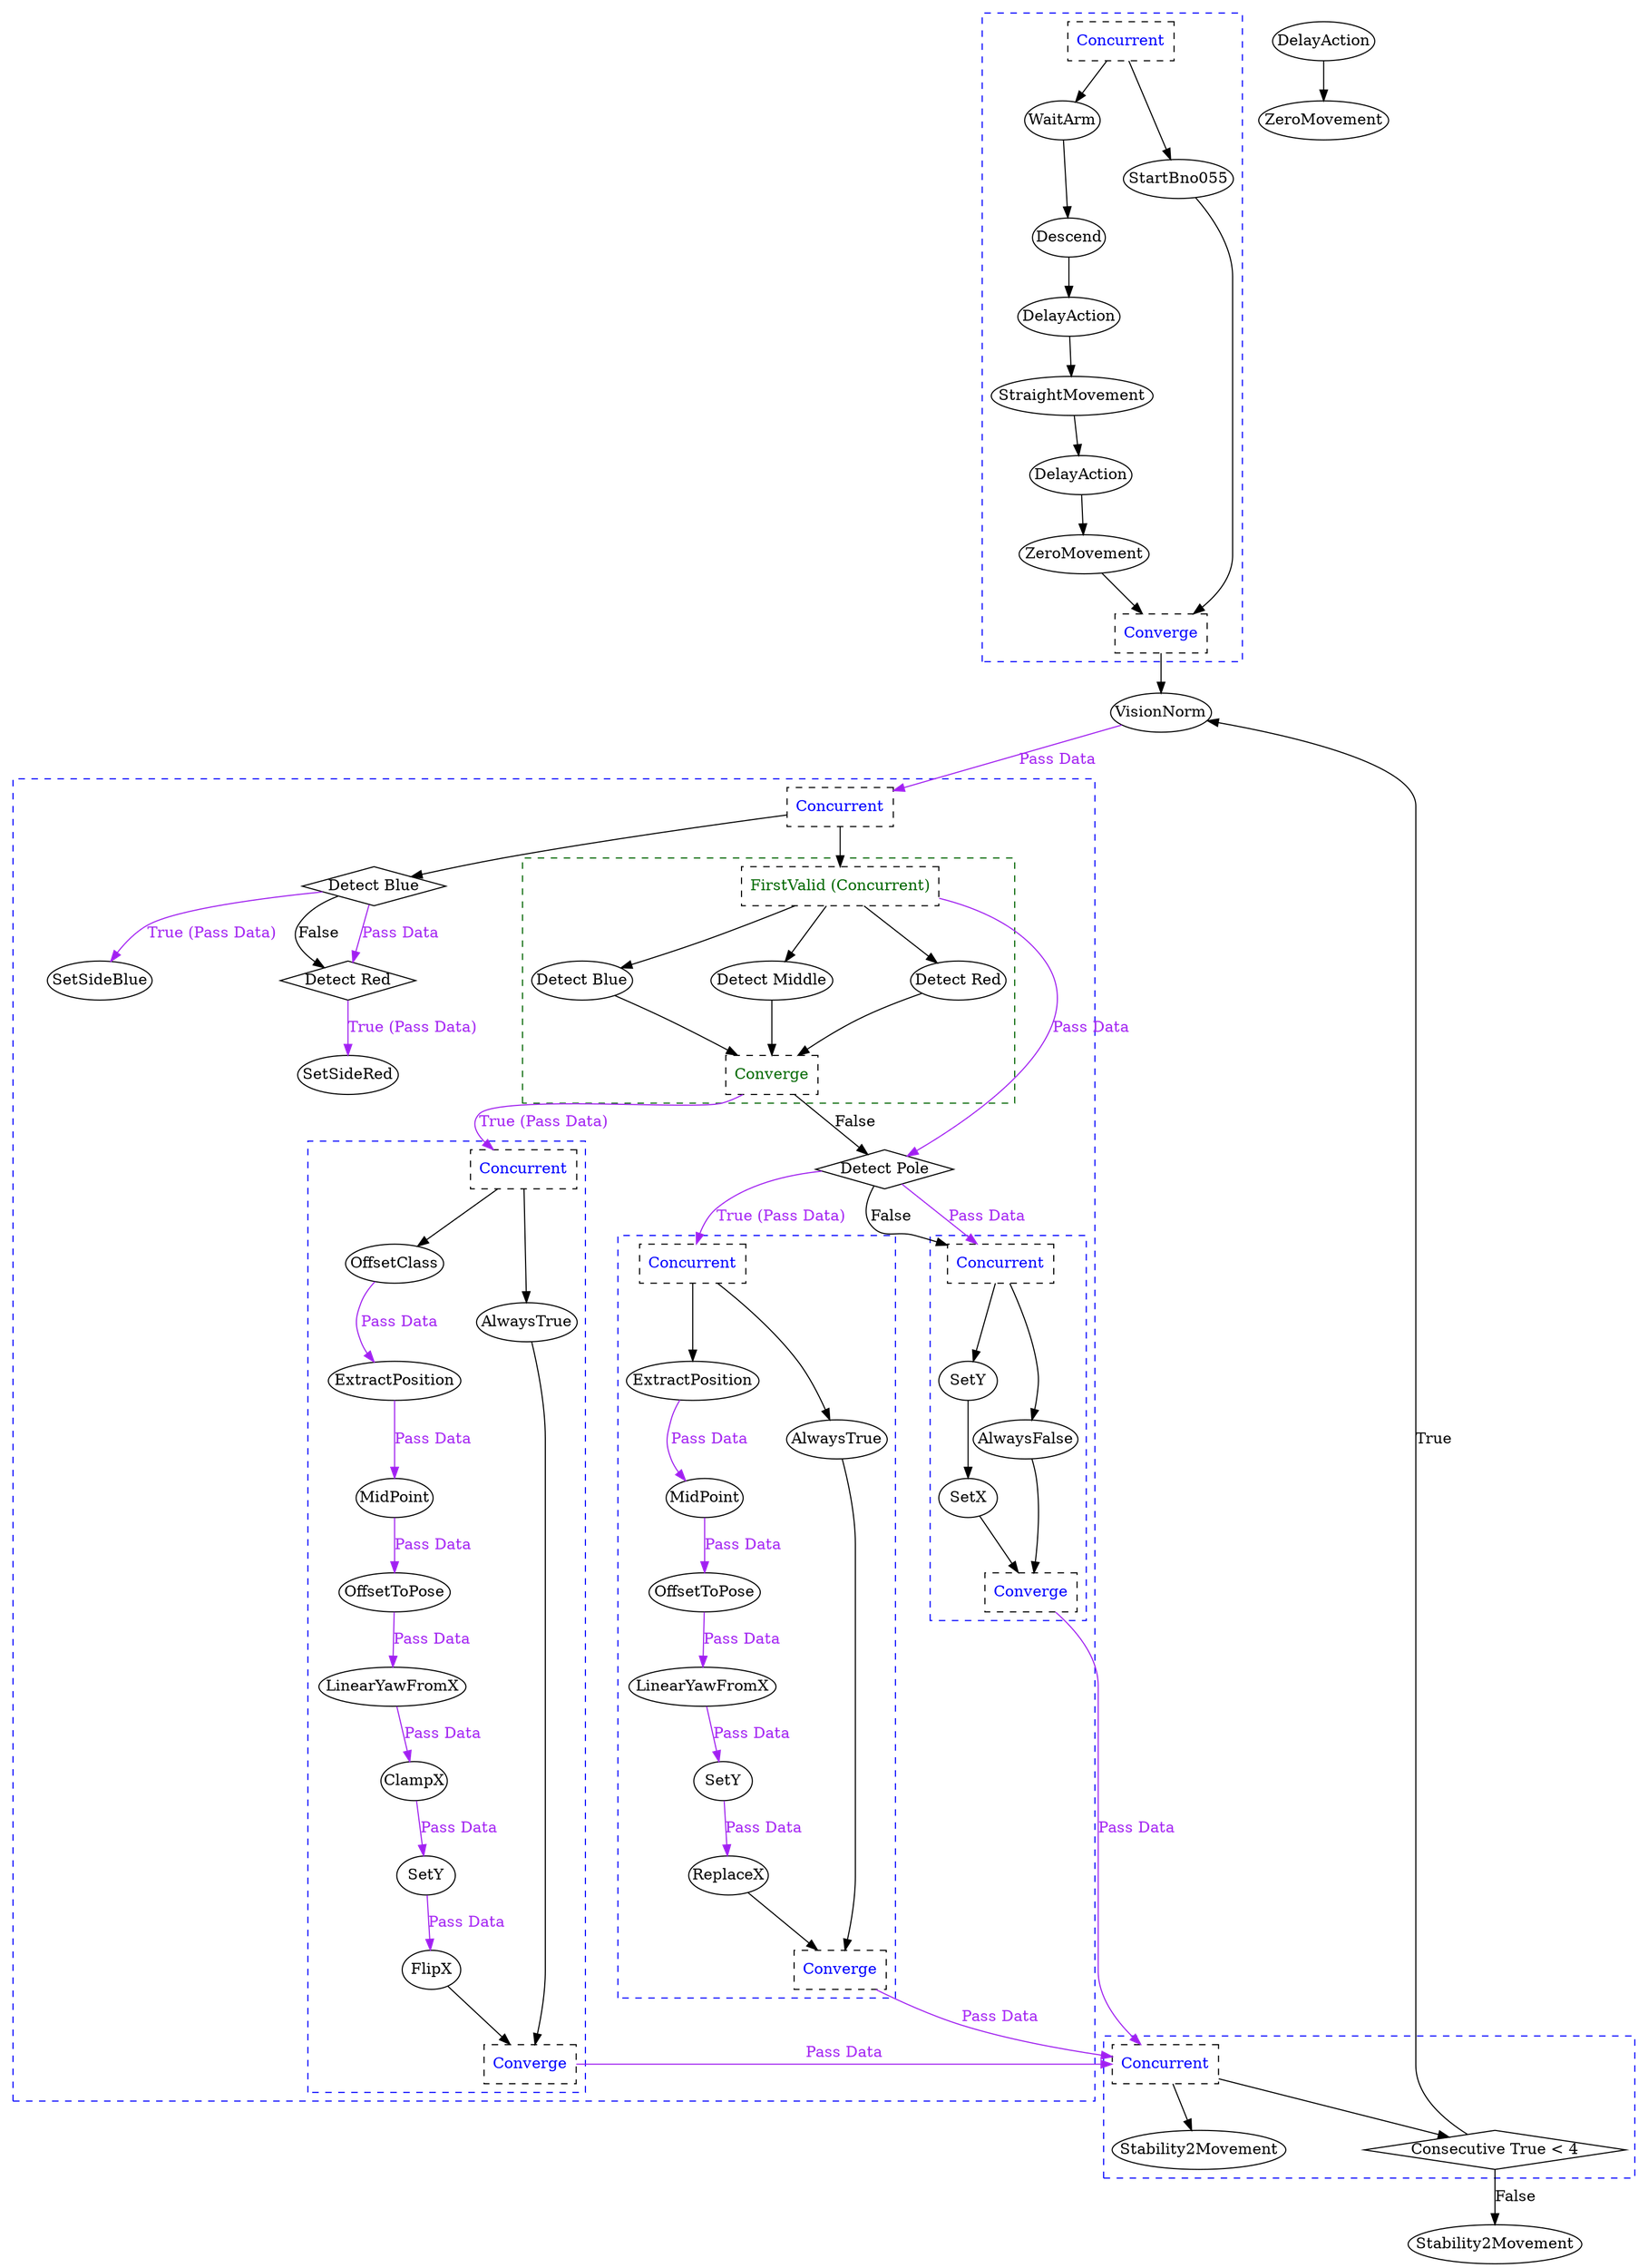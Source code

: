 digraph G {
	splines = true;
	nodesep = 1.0;
	bgcolor = "none"
	"9425db98-0332-492e-935d-222ed32074d8" [shape = diamond];
	subgraph "cluster_1647e4e6-4a07-448a-b61d-848f4abfbb1c" {
		style = dashed;
		color = blue;
		"06896baf-7f03-4b2d-9960-fc58c92923e7" -> "60e1b56c-e4b5-489b-82b1-aaf3075540dc" ;
		"214d5bab-c3bc-48e4-8d63-12cb1d1f828d" -> "53978a22-00b0-454e-a075-76f4ec0318c0" ;
		"53978a22-00b0-454e-a075-76f4ec0318c0" -> "60e08f7b-3ec6-4374-8f27-c66252808964" ;
		"60e1b56c-e4b5-489b-82b1-aaf3075540dc" -> "214d5bab-c3bc-48e4-8d63-12cb1d1f828d" ;
		"777bf2ba-03a0-46c6-9645-5ba465515448" -> "06896baf-7f03-4b2d-9960-fc58c92923e7" ;
		"78aef3b6-a82b-425f-8919-e77f9430c85e" -> "777bf2ba-03a0-46c6-9645-5ba465515448";
		"78aef3b6-a82b-425f-8919-e77f9430c85e" -> "0bd8fff1-2b4e-4d40-b25c-378c99ef5aaf";
		"60e08f7b-3ec6-4374-8f27-c66252808964" -> "ccf6c66f-6b71-438d-83cb-8e2661486023";
		"0bd8fff1-2b4e-4d40-b25c-378c99ef5aaf" -> "ccf6c66f-6b71-438d-83cb-8e2661486023";
		"78aef3b6-a82b-425f-8919-e77f9430c85e" [label = "Concurrent", shape = box, fontcolor = blue, style = dashed];
		"777bf2ba-03a0-46c6-9645-5ba465515448" [label = "WaitArm", margin = 0];
		"06896baf-7f03-4b2d-9960-fc58c92923e7" [label = "Descend", margin = 0];
		"60e1b56c-e4b5-489b-82b1-aaf3075540dc" [label = "DelayAction", margin = 0];
		"214d5bab-c3bc-48e4-8d63-12cb1d1f828d" [label = "StraightMovement", margin = 0];
		"53978a22-00b0-454e-a075-76f4ec0318c0" [label = "DelayAction", margin = 0];
		"60e08f7b-3ec6-4374-8f27-c66252808964" [label = "ZeroMovement", margin = 0];
		"0bd8fff1-2b4e-4d40-b25c-378c99ef5aaf" [label = "StartBno055", margin = 0];
		"ccf6c66f-6b71-438d-83cb-8e2661486023" [label = "Converge", shape = box, fontcolor = blue, style = dashed];
	}
	
	subgraph "cluster_1ca7f1c6-d7ba-4cf2-8ace-3d38ad013782" {
		style = dashed;
		color = blue;
		"f5606257-d109-48eb-a21b-18b6ce0650fd" [shape = diamond];
		"16783206-a1a7-4510-b55d-54020825915d" [shape = diamond];
		"c1841a47-6cc6-4f3b-ba82-6ff1fe99dfcb" [shape = diamond];
		"8d53e248-40ca-40e8-9a54-d0d44c48bbba" [shape = diamond];
		subgraph "cluster_2f6886f3-948d-41c0-ac8d-7c6396c7e6d4" {
			style = dashed;
			color = blue;
			"31dce14c-5321-44ef-8fcb-bfa39a1ef96c" -> "73a2a9f0-f80f-4545-8595-7a2b4698d84d" [color = purple, fontcolor = purple, label = "Pass Data"];
			"01ea1c44-a454-474e-8edf-2759c07fbd31" -> "31dce14c-5321-44ef-8fcb-bfa39a1ef96c" [color = purple, fontcolor = purple, label = "Pass Data"];
			"9f0f9929-39fd-4cb3-825d-6e7a1da48049" -> "01ea1c44-a454-474e-8edf-2759c07fbd31" [color = purple, fontcolor = purple, label = "Pass Data"];
			"76685de5-83a0-440f-96b7-6a2b177b07cf" -> "9f0f9929-39fd-4cb3-825d-6e7a1da48049" [color = purple, fontcolor = purple, label = "Pass Data"];
			"5d927056-8a2e-4e35-a28f-4c10f07b3fca" -> "76685de5-83a0-440f-96b7-6a2b177b07cf" [color = purple, fontcolor = purple, label = "Pass Data"];
			"ee865be2-b6fc-4aa4-b5c8-8c6987e177ec" -> "5d927056-8a2e-4e35-a28f-4c10f07b3fca" [color = purple, fontcolor = purple, label = "Pass Data"];
			"48453d3c-b338-4349-b6b7-ed0a51b77885" -> "ee865be2-b6fc-4aa4-b5c8-8c6987e177ec" [color = purple, fontcolor = purple, label = "Pass Data"];
			"6ac97031-6d2a-49d2-80cc-206668053e2d" -> "48453d3c-b338-4349-b6b7-ed0a51b77885";
			"6ac97031-6d2a-49d2-80cc-206668053e2d" -> "88a50edf-cb08-4e84-8d40-48b5ff453347";
			"73a2a9f0-f80f-4545-8595-7a2b4698d84d" -> "3903409e-a89b-41d2-9c98-536afef7c384";
			"88a50edf-cb08-4e84-8d40-48b5ff453347" -> "3903409e-a89b-41d2-9c98-536afef7c384";
			"6ac97031-6d2a-49d2-80cc-206668053e2d" [label = "Concurrent", shape = box, fontcolor = blue, style = dashed];
			"48453d3c-b338-4349-b6b7-ed0a51b77885" [label = "OffsetClass", margin = 0];
			"ee865be2-b6fc-4aa4-b5c8-8c6987e177ec" [label = "ExtractPosition", margin = 0];
			"5d927056-8a2e-4e35-a28f-4c10f07b3fca" [label = "MidPoint", margin = 0];
			"76685de5-83a0-440f-96b7-6a2b177b07cf" [label = "OffsetToPose", margin = 0];
			"9f0f9929-39fd-4cb3-825d-6e7a1da48049" [label = "LinearYawFromX", margin = 0];
			"01ea1c44-a454-474e-8edf-2759c07fbd31" [label = "ClampX", margin = 0];
			"31dce14c-5321-44ef-8fcb-bfa39a1ef96c" [label = "SetY", margin = 0];
			"73a2a9f0-f80f-4545-8595-7a2b4698d84d" [label = "FlipX", margin = 0];
			"88a50edf-cb08-4e84-8d40-48b5ff453347" [label = "AlwaysTrue", margin = 0];
			"3903409e-a89b-41d2-9c98-536afef7c384" [label = "Converge", shape = box, fontcolor = blue, style = dashed];
		}
		
		subgraph "cluster_ba9218b8-8d99-4c20-a6bd-a5769ab75089" {
			style = dashed;
			color = blue;
			"eb833bda-3081-4d1d-9a00-e7a611101476" -> "df0d77ac-c2e4-43ab-a53d-21c3d1218804" [color = purple, fontcolor = purple, label = "Pass Data"];
			"203c43f5-affb-49fd-b54b-ae4bec592eea" -> "eb833bda-3081-4d1d-9a00-e7a611101476" [color = purple, fontcolor = purple, label = "Pass Data"];
			"69d4fd9e-ca20-4b06-9e94-fb59d28d65b8" -> "203c43f5-affb-49fd-b54b-ae4bec592eea" [color = purple, fontcolor = purple, label = "Pass Data"];
			"42acb2b2-d502-4ee0-bd02-b532e521cad2" -> "69d4fd9e-ca20-4b06-9e94-fb59d28d65b8" [color = purple, fontcolor = purple, label = "Pass Data"];
			"f74e6a09-ff83-45c5-8c39-0e66ded2c91c" -> "42acb2b2-d502-4ee0-bd02-b532e521cad2" [color = purple, fontcolor = purple, label = "Pass Data"];
			"6b929907-ed19-48c9-a84e-6f809ae01ecc" -> "f74e6a09-ff83-45c5-8c39-0e66ded2c91c";
			"6b929907-ed19-48c9-a84e-6f809ae01ecc" -> "33c3a950-5c76-4b3b-b2a5-d90392edc82c";
			"df0d77ac-c2e4-43ab-a53d-21c3d1218804" -> "d0c27d79-938b-4e8f-82c7-32550964b85d";
			"33c3a950-5c76-4b3b-b2a5-d90392edc82c" -> "d0c27d79-938b-4e8f-82c7-32550964b85d";
			"6b929907-ed19-48c9-a84e-6f809ae01ecc" [label = "Concurrent", shape = box, fontcolor = blue, style = dashed];
			"f74e6a09-ff83-45c5-8c39-0e66ded2c91c" [label = "ExtractPosition", margin = 0];
			"42acb2b2-d502-4ee0-bd02-b532e521cad2" [label = "MidPoint", margin = 0];
			"69d4fd9e-ca20-4b06-9e94-fb59d28d65b8" [label = "OffsetToPose", margin = 0];
			"203c43f5-affb-49fd-b54b-ae4bec592eea" [label = "LinearYawFromX", margin = 0];
			"eb833bda-3081-4d1d-9a00-e7a611101476" [label = "SetY", margin = 0];
			"df0d77ac-c2e4-43ab-a53d-21c3d1218804" [label = "ReplaceX", margin = 0];
			"33c3a950-5c76-4b3b-b2a5-d90392edc82c" [label = "AlwaysTrue", margin = 0];
			"d0c27d79-938b-4e8f-82c7-32550964b85d" [label = "Converge", shape = box, fontcolor = blue, style = dashed];
		}
		
		subgraph "cluster_89b3b422-651e-4618-8c42-6f298a4a67dd" {
			style = dashed;
			color = blue;
			"920cedee-68c6-4495-85c3-791fe28b3956" -> "9503e80b-c033-4638-9a66-c75cc3dd5928" ;
			"b5d26b19-60be-48cf-a8d8-a81af9ea0bff" -> "920cedee-68c6-4495-85c3-791fe28b3956";
			"b5d26b19-60be-48cf-a8d8-a81af9ea0bff" -> "3f4fe709-9438-421d-b2f4-460f027209ee";
			"9503e80b-c033-4638-9a66-c75cc3dd5928" -> "288cd114-2810-4706-bd66-fa8dcb81c47b";
			"3f4fe709-9438-421d-b2f4-460f027209ee" -> "288cd114-2810-4706-bd66-fa8dcb81c47b";
			"b5d26b19-60be-48cf-a8d8-a81af9ea0bff" [label = "Concurrent", shape = box, fontcolor = blue, style = dashed];
			"920cedee-68c6-4495-85c3-791fe28b3956" [label = "SetY", margin = 0];
			"9503e80b-c033-4638-9a66-c75cc3dd5928" [label = "SetX", margin = 0];
			"3f4fe709-9438-421d-b2f4-460f027209ee" [label = "AlwaysFalse", margin = 0];
			"288cd114-2810-4706-bd66-fa8dcb81c47b" [label = "Converge", shape = box, fontcolor = blue, style = dashed];
		}
		
		subgraph "cluster_fa88f04a-21bc-4128-aaa9-34f25ce18f74" {
			style = dashed;
			color = darkgreen;
			"d7462550-082e-4ecf-876f-c9cd2fbaace8" -> "1a312d2b-c6e8-40cc-a9ad-9f33a6c9bc32";
			"d7462550-082e-4ecf-876f-c9cd2fbaace8" -> "854f0d59-0538-475d-91b0-15f56cf577e8";
			"d7462550-082e-4ecf-876f-c9cd2fbaace8" -> "3141fe76-3c41-473e-bb1d-6da2ca909b13";
			"1a312d2b-c6e8-40cc-a9ad-9f33a6c9bc32" -> "8d53e248-40ca-40e8-9a54-d0d44c48bbba";
			"854f0d59-0538-475d-91b0-15f56cf577e8" -> "8d53e248-40ca-40e8-9a54-d0d44c48bbba";
			"3141fe76-3c41-473e-bb1d-6da2ca909b13" -> "8d53e248-40ca-40e8-9a54-d0d44c48bbba";
			"d7462550-082e-4ecf-876f-c9cd2fbaace8" [label = "FirstValid (Concurrent)", shape = box, fontcolor = darkgreen, style = dashed];
			"1a312d2b-c6e8-40cc-a9ad-9f33a6c9bc32" [label = "Detect Blue", margin = 0];
			"854f0d59-0538-475d-91b0-15f56cf577e8" [label = "Detect Middle", margin = 0];
			"3141fe76-3c41-473e-bb1d-6da2ca909b13" [label = "Detect Red", margin = 0];
			"8d53e248-40ca-40e8-9a54-d0d44c48bbba" [label = "Converge", shape = box, fontcolor = darkgreen, style = dashed];
		}
		
		"f5606257-d109-48eb-a21b-18b6ce0650fd" -> "7b8b6248-4204-47eb-bae4-92f591fe766a" [color = purple, fontcolor = purple, label = "True (Pass Data)"];
		"16783206-a1a7-4510-b55d-54020825915d" -> "47207a03-442a-4c94-9734-8c377964abe9" [color = purple, fontcolor = purple, label = "True (Pass Data)"];
		"16783206-a1a7-4510-b55d-54020825915d" -> "f5606257-d109-48eb-a21b-18b6ce0650fd" [label = "False"];
		"16783206-a1a7-4510-b55d-54020825915d" -> "f5606257-d109-48eb-a21b-18b6ce0650fd" [color = purple, fontcolor = purple, label = "Pass Data"];
		"c1841a47-6cc6-4f3b-ba82-6ff1fe99dfcb" -> "6b929907-ed19-48c9-a84e-6f809ae01ecc" [color = purple, fontcolor = purple, label = "True (Pass Data)"];
		"c1841a47-6cc6-4f3b-ba82-6ff1fe99dfcb" -> "b5d26b19-60be-48cf-a8d8-a81af9ea0bff" [label = "False"];
		"c1841a47-6cc6-4f3b-ba82-6ff1fe99dfcb" -> "b5d26b19-60be-48cf-a8d8-a81af9ea0bff" [color = purple, fontcolor = purple, label = "Pass Data"];
		"8d53e248-40ca-40e8-9a54-d0d44c48bbba" -> "6ac97031-6d2a-49d2-80cc-206668053e2d" [color = purple, fontcolor = purple, label = "True (Pass Data)"];
		"8d53e248-40ca-40e8-9a54-d0d44c48bbba" -> "c1841a47-6cc6-4f3b-ba82-6ff1fe99dfcb" [label = "False"];
		"d7462550-082e-4ecf-876f-c9cd2fbaace8" -> "c1841a47-6cc6-4f3b-ba82-6ff1fe99dfcb" [color = purple, fontcolor = purple, label = "Pass Data"];
		"e6ba6d6a-672e-4feb-9958-b97c83f8f4a4" -> "16783206-a1a7-4510-b55d-54020825915d";
		"e6ba6d6a-672e-4feb-9958-b97c83f8f4a4" -> "d7462550-082e-4ecf-876f-c9cd2fbaace8";
		"e6ba6d6a-672e-4feb-9958-b97c83f8f4a4" [label = "Concurrent", shape = box, fontcolor = blue, style = dashed];
		"47207a03-442a-4c94-9734-8c377964abe9" [label = "SetSideBlue", margin = 0];
		"7b8b6248-4204-47eb-bae4-92f591fe766a" [label = "SetSideRed", margin = 0];
		"f5606257-d109-48eb-a21b-18b6ce0650fd" [label = "Detect Red", margin = 0];
		"16783206-a1a7-4510-b55d-54020825915d" [label = "Detect Blue", margin = 0];
		"c1841a47-6cc6-4f3b-ba82-6ff1fe99dfcb" [label = "Detect Pole", margin = 0];
	}
	
	subgraph "cluster_4449a2a1-daf1-4c0a-93e2-4565d46c66e2" {
		style = dashed;
		color = blue;
		"6deae178-0408-4c3c-9fea-b629713f0a7f" -> "65995eaa-07ae-4fb0-8713-4ecdf12611f3";
		"6deae178-0408-4c3c-9fea-b629713f0a7f" -> "9425db98-0332-492e-935d-222ed32074d8";
		"6deae178-0408-4c3c-9fea-b629713f0a7f" [label = "Concurrent", shape = box, fontcolor = blue, style = dashed];
		"65995eaa-07ae-4fb0-8713-4ecdf12611f3" [label = "Stability2Movement", margin = 0];
		"9425db98-0332-492e-935d-222ed32074d8" [label = "Consecutive True < 4", margin = 0];
	}
	
	"3903409e-a89b-41d2-9c98-536afef7c384" -> "6deae178-0408-4c3c-9fea-b629713f0a7f" [color = purple, fontcolor = purple, label = "Pass Data"];
	"d0c27d79-938b-4e8f-82c7-32550964b85d" -> "6deae178-0408-4c3c-9fea-b629713f0a7f" [color = purple, fontcolor = purple, label = "Pass Data"];
	"288cd114-2810-4706-bd66-fa8dcb81c47b" -> "6deae178-0408-4c3c-9fea-b629713f0a7f" [color = purple, fontcolor = purple, label = "Pass Data"];
	"b63b541e-f03d-4ec7-8441-b6aa15c1ebf1" -> "e6ba6d6a-672e-4feb-9958-b97c83f8f4a4" [color = purple, fontcolor = purple, label = "Pass Data"];
	"9425db98-0332-492e-935d-222ed32074d8" -> "b63b541e-f03d-4ec7-8441-b6aa15c1ebf1" [label = "True"];
	"bf91d470-158f-4824-adc7-b690bcc13ed6" -> "f5b528bb-7237-409b-aa45-312a4c09d5d9" ;
	"9425db98-0332-492e-935d-222ed32074d8" -> "ddeb6634-a2da-46fb-81cb-442576bc58af" [label = "False"];
	"ccf6c66f-6b71-438d-83cb-8e2661486023" -> "b63b541e-f03d-4ec7-8441-b6aa15c1ebf1" ;
	"b63b541e-f03d-4ec7-8441-b6aa15c1ebf1" [label = "VisionNorm", margin = 0];
	"ddeb6634-a2da-46fb-81cb-442576bc58af" [label = "Stability2Movement", margin = 0];
	"bf91d470-158f-4824-adc7-b690bcc13ed6" [label = "DelayAction", margin = 0];
	"f5b528bb-7237-409b-aa45-312a4c09d5d9" [label = "ZeroMovement", margin = 0];
}
